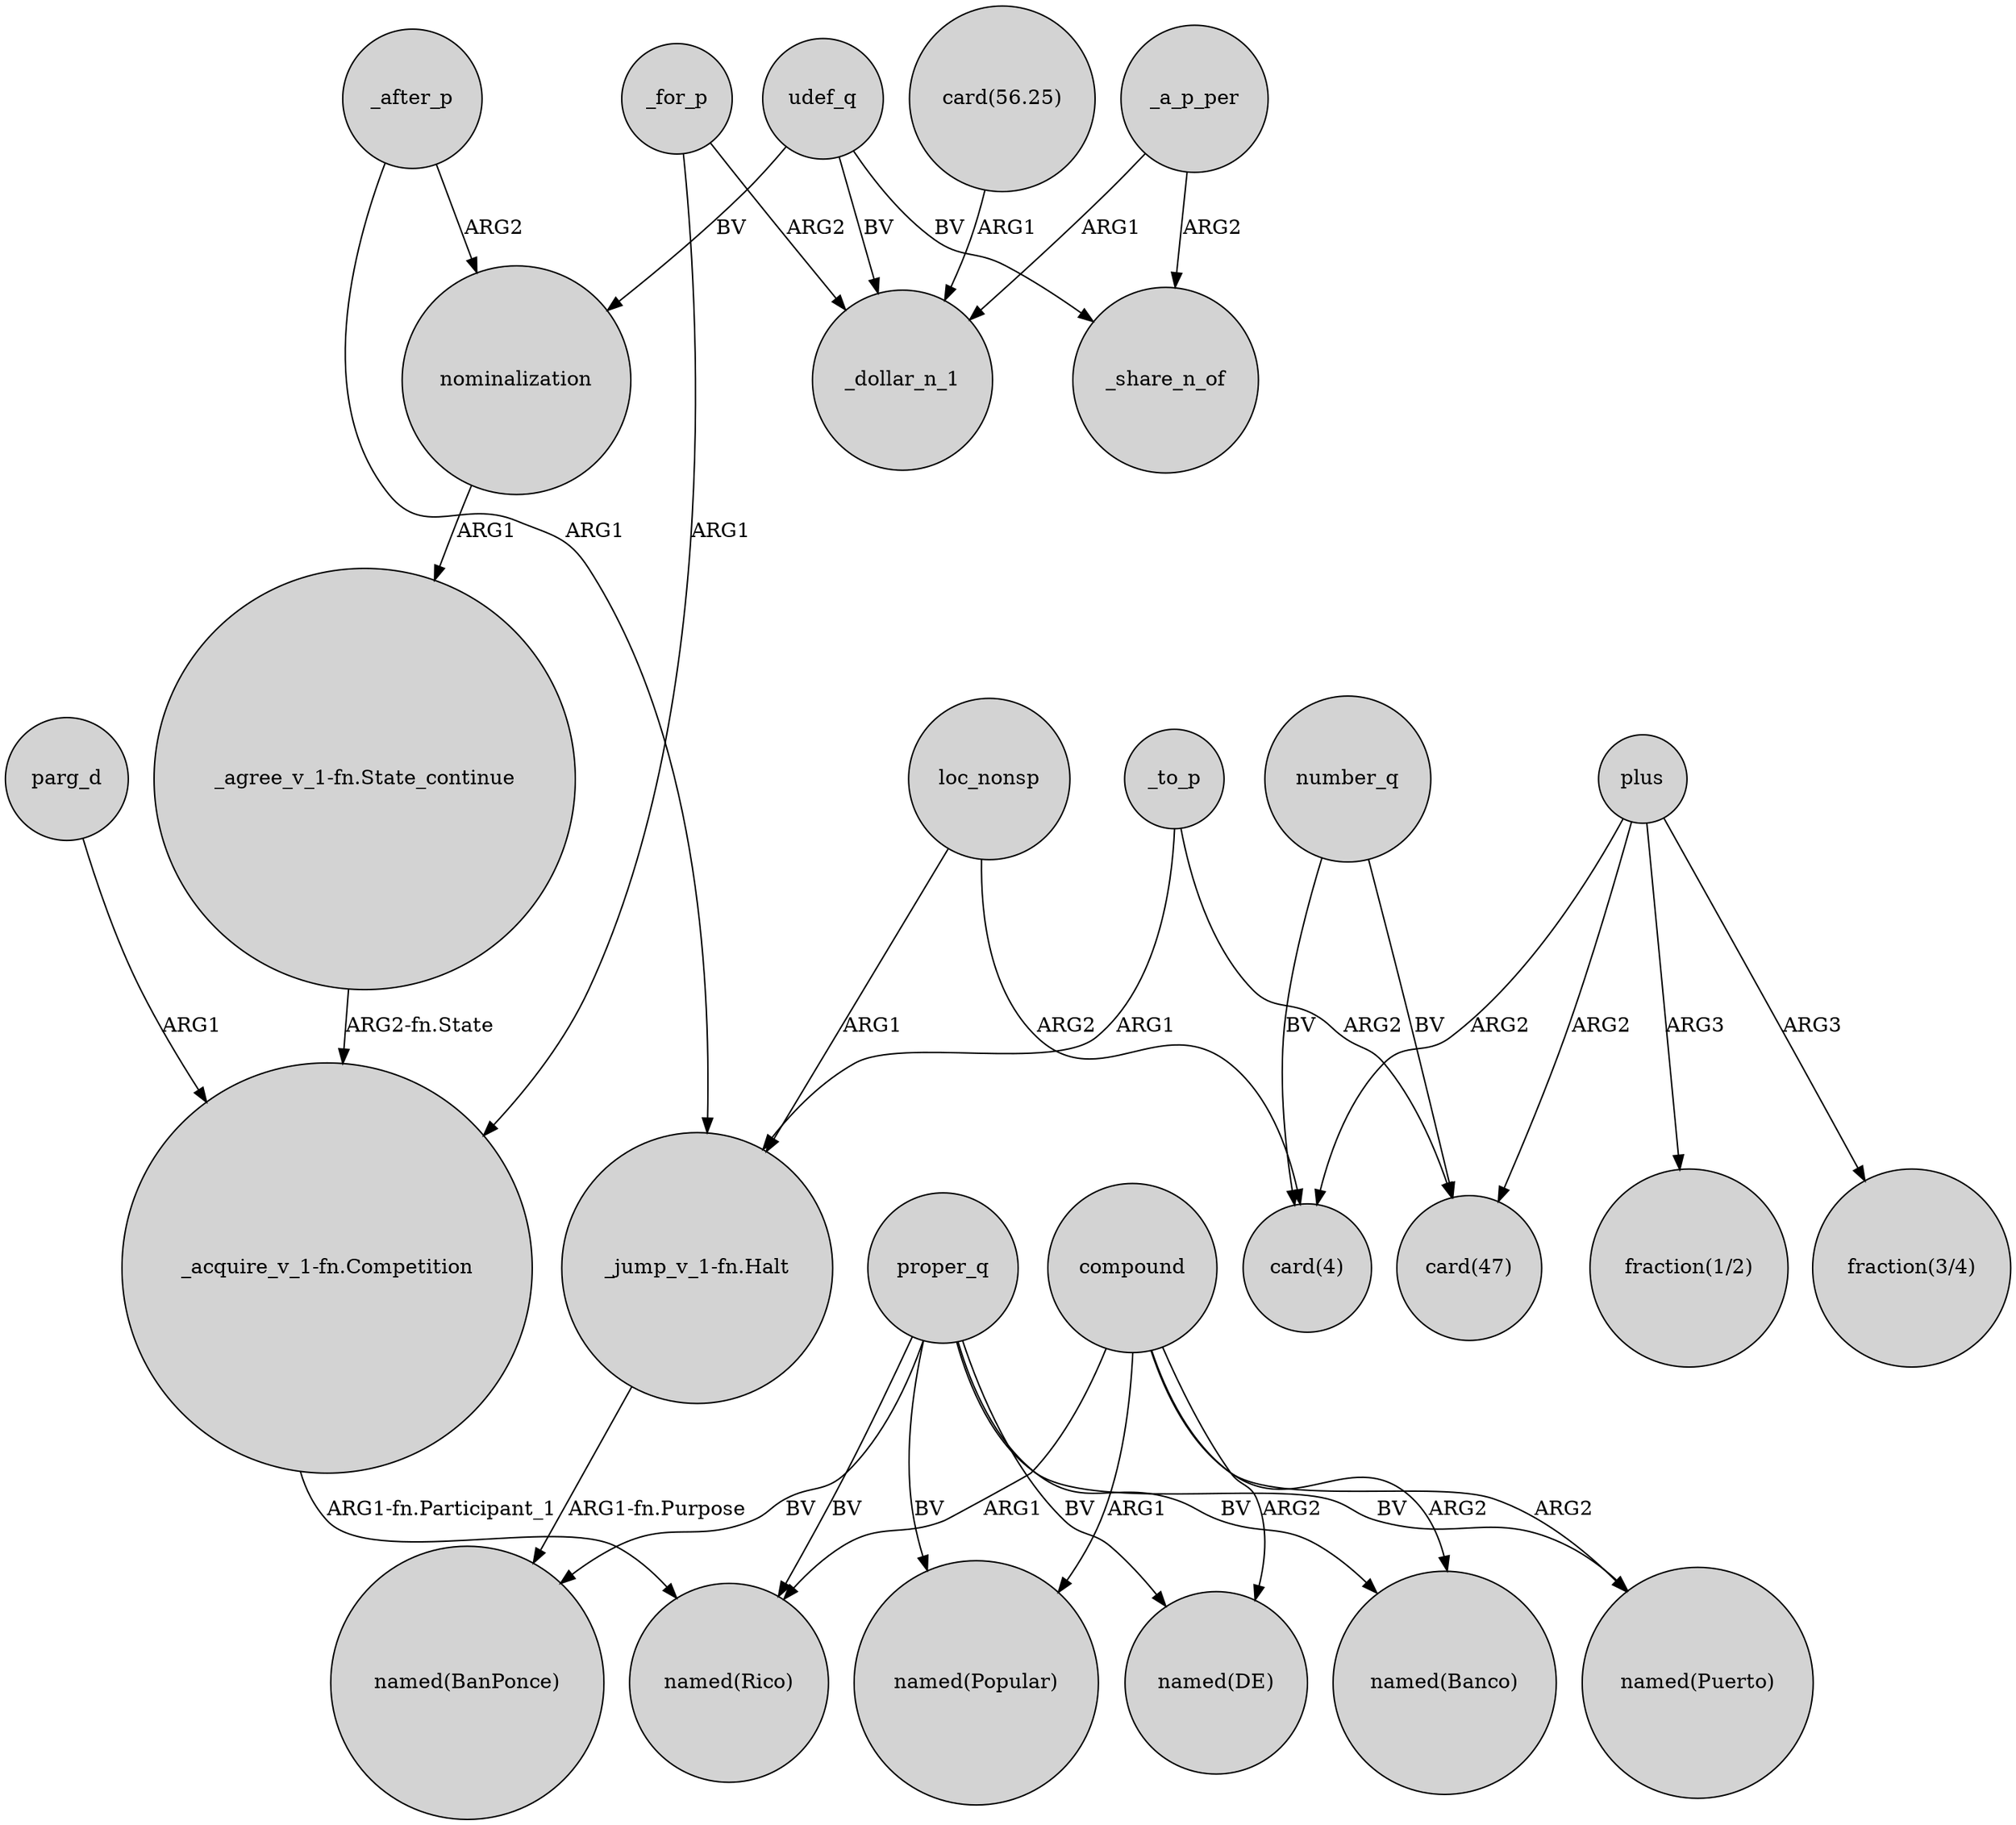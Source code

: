 digraph {
	node [shape=circle style=filled]
	_after_p -> "_jump_v_1-fn.Halt" [label=ARG1]
	"_jump_v_1-fn.Halt" -> "named(BanPonce)" [label="ARG1-fn.Purpose"]
	proper_q -> "named(DE)" [label=BV]
	plus -> "card(47)" [label=ARG2]
	"_acquire_v_1-fn.Competition" -> "named(Rico)" [label="ARG1-fn.Participant_1"]
	proper_q -> "named(Puerto)" [label=BV]
	loc_nonsp -> "_jump_v_1-fn.Halt" [label=ARG1]
	udef_q -> nominalization [label=BV]
	proper_q -> "named(BanPonce)" [label=BV]
	proper_q -> "named(Popular)" [label=BV]
	_to_p -> "card(47)" [label=ARG2]
	_for_p -> "_acquire_v_1-fn.Competition" [label=ARG1]
	compound -> "named(Banco)" [label=ARG2]
	_after_p -> nominalization [label=ARG2]
	compound -> "named(Popular)" [label=ARG1]
	number_q -> "card(47)" [label=BV]
	compound -> "named(DE)" [label=ARG2]
	_a_p_per -> _share_n_of [label=ARG2]
	"_agree_v_1-fn.State_continue" -> "_acquire_v_1-fn.Competition" [label="ARG2-fn.State"]
	_for_p -> _dollar_n_1 [label=ARG2]
	udef_q -> _share_n_of [label=BV]
	compound -> "named(Puerto)" [label=ARG2]
	plus -> "card(4)" [label=ARG2]
	udef_q -> _dollar_n_1 [label=BV]
	nominalization -> "_agree_v_1-fn.State_continue" [label=ARG1]
	"card(56.25)" -> _dollar_n_1 [label=ARG1]
	_a_p_per -> _dollar_n_1 [label=ARG1]
	proper_q -> "named(Banco)" [label=BV]
	number_q -> "card(4)" [label=BV]
	parg_d -> "_acquire_v_1-fn.Competition" [label=ARG1]
	loc_nonsp -> "card(4)" [label=ARG2]
	plus -> "fraction(3/4)" [label=ARG3]
	proper_q -> "named(Rico)" [label=BV]
	compound -> "named(Rico)" [label=ARG1]
	_to_p -> "_jump_v_1-fn.Halt" [label=ARG1]
	plus -> "fraction(1/2)" [label=ARG3]
}
